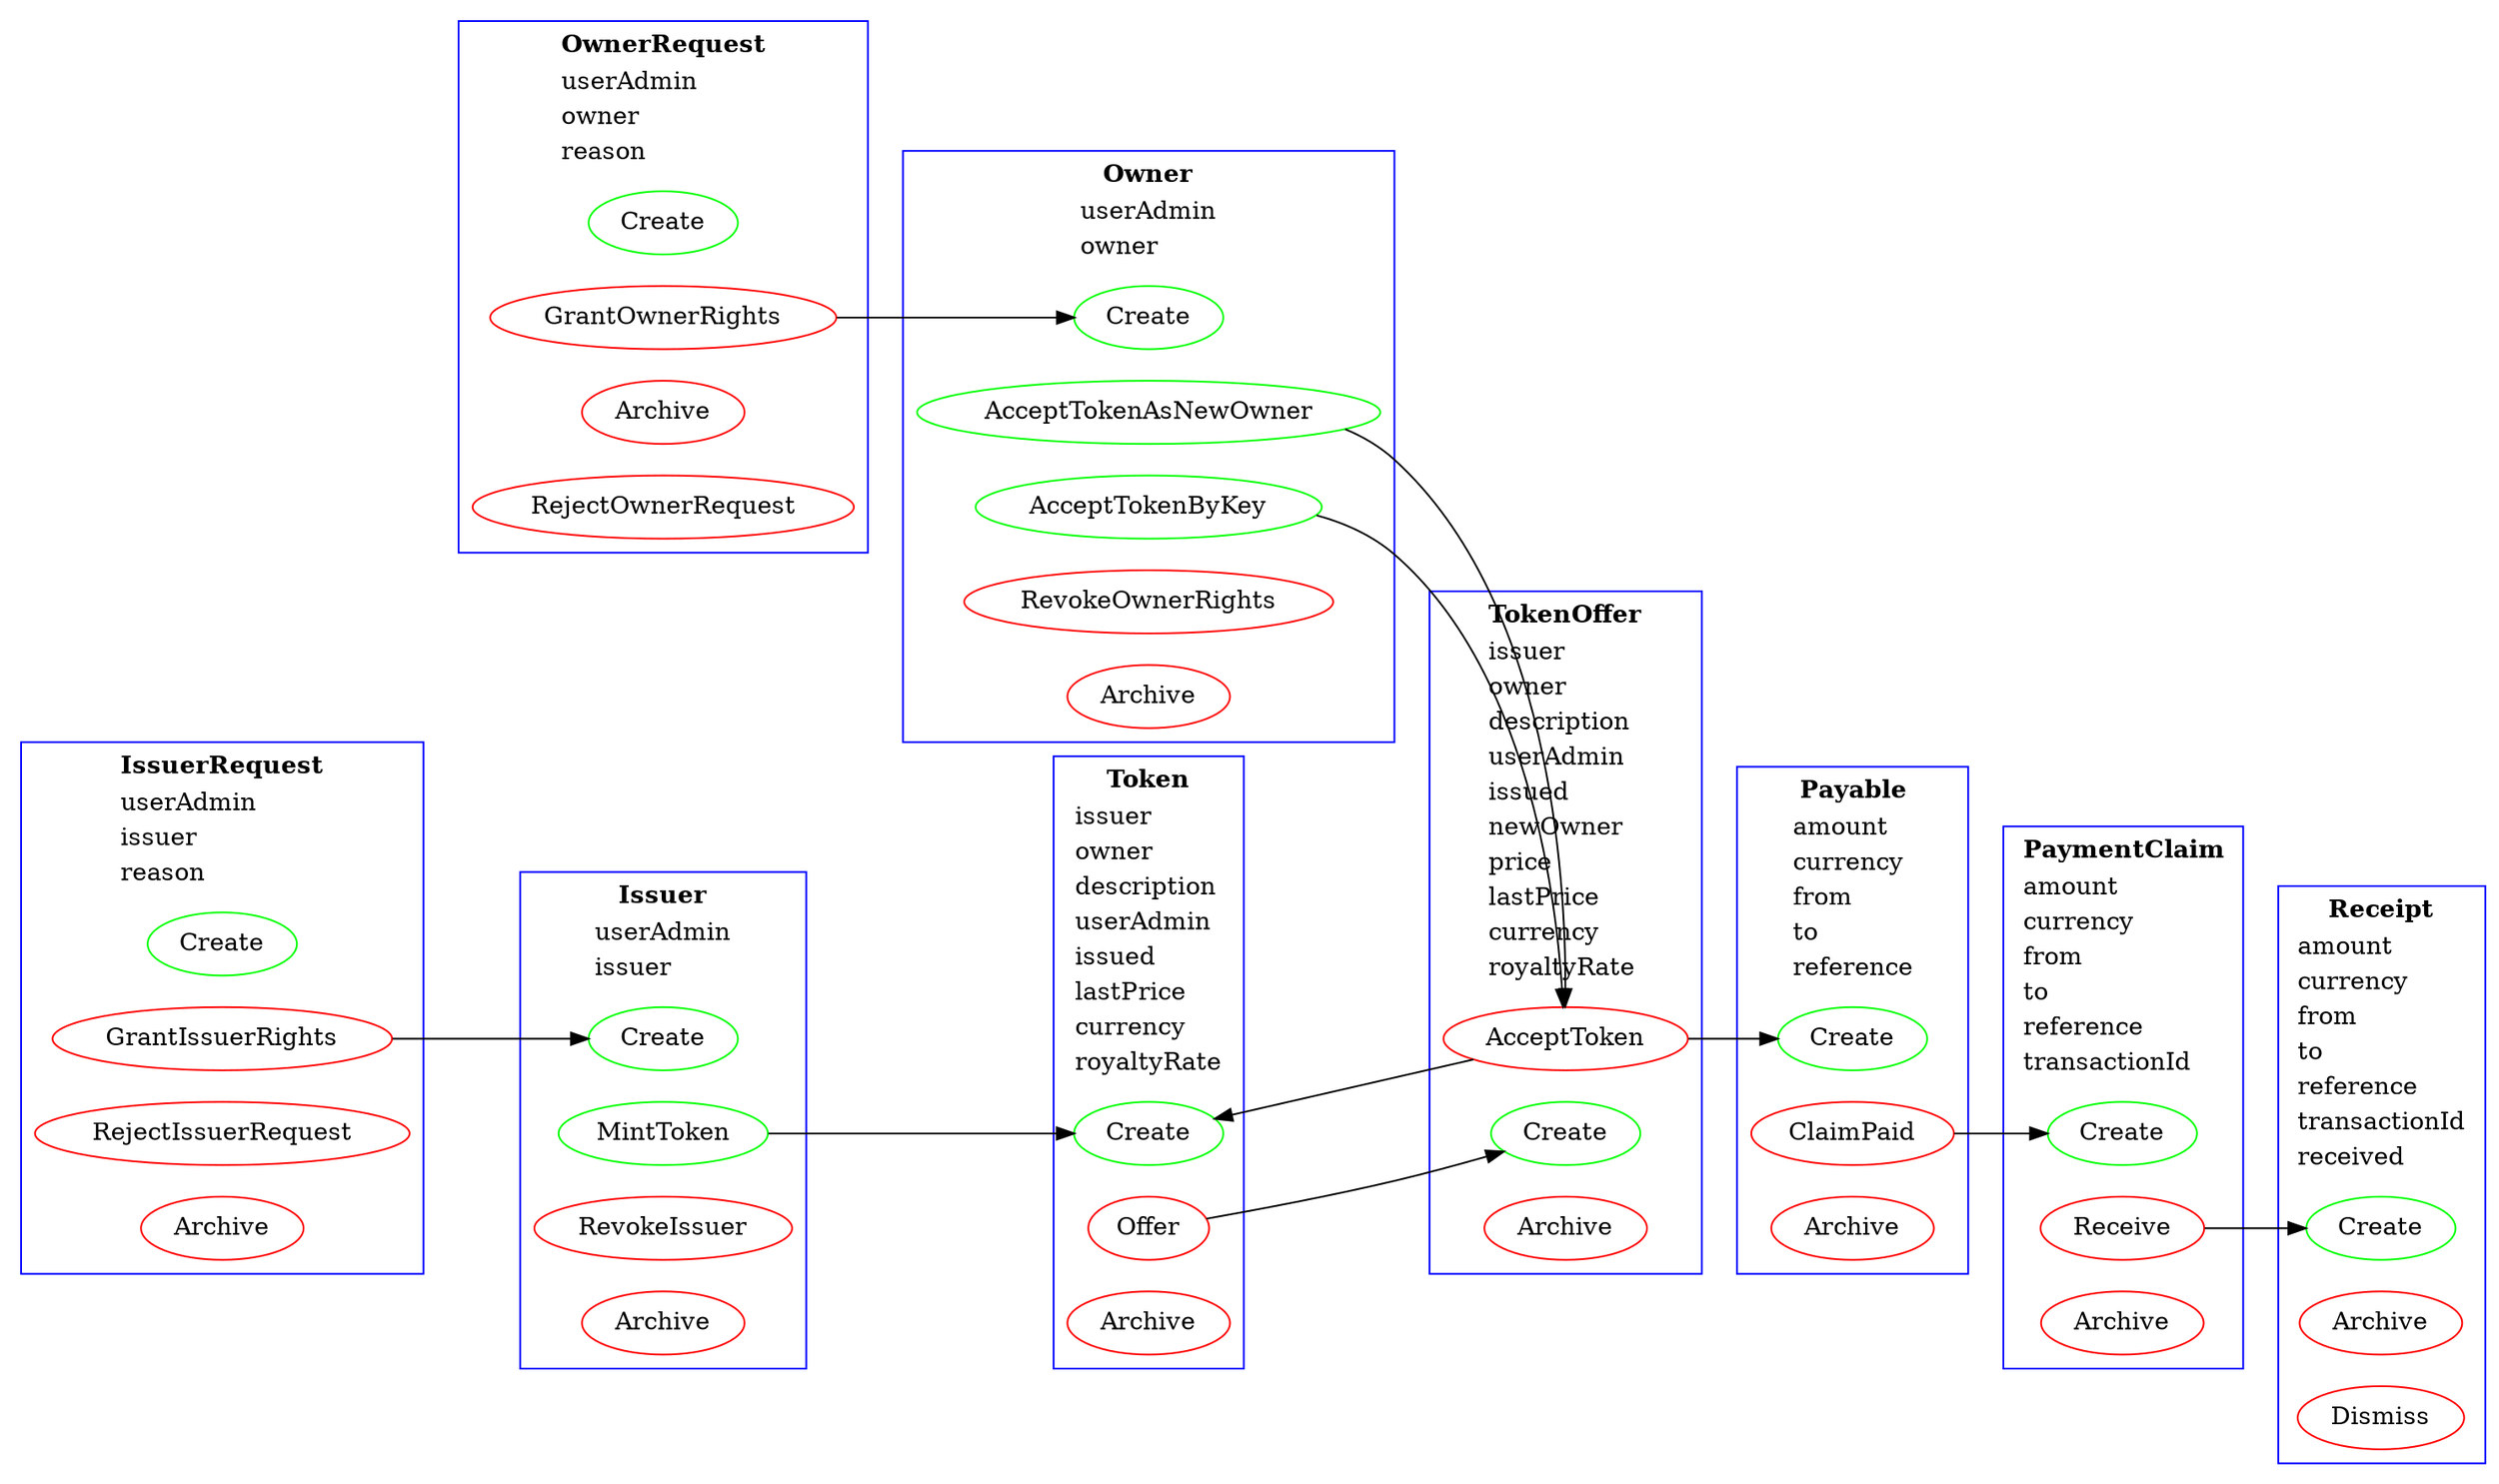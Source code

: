 digraph G {
compound=true;
rankdir=LR;
subgraph cluster_Issuer{
n0[label=Create][color=green]; 
n1[label=MintToken][color=green]; 
n2[label=RevokeIssuer][color=red]; 
n3[label=Archive][color=red]; 
label=<<table align = "left" border="0" cellborder="0" cellspacing="1">
<tr><td align="center"><b>Issuer</b></td></tr><tr><td align="left">userAdmin</td></tr> 
<tr><td align="left">issuer</td></tr> 
</table>>;color=blue
}subgraph cluster_IssuerRequest{
n4[label=Create][color=green]; 
n5[label=GrantIssuerRights][color=red]; 
n6[label=RejectIssuerRequest][color=red]; 
n7[label=Archive][color=red]; 
label=<<table align = "left" border="0" cellborder="0" cellspacing="1">
<tr><td align="center"><b>IssuerRequest</b></td></tr><tr><td align="left">userAdmin</td></tr> 
<tr><td align="left">issuer</td></tr> 
<tr><td align="left">reason</td></tr> 
</table>>;color=blue
}subgraph cluster_Owner{
n8[label=Create][color=green]; 
n9[label=AcceptTokenAsNewOwner][color=green]; 
n10[label=AcceptTokenByKey][color=green]; 
n11[label=RevokeOwnerRights][color=red]; 
n12[label=Archive][color=red]; 
label=<<table align = "left" border="0" cellborder="0" cellspacing="1">
<tr><td align="center"><b>Owner</b></td></tr><tr><td align="left">userAdmin</td></tr> 
<tr><td align="left">owner</td></tr> 
</table>>;color=blue
}subgraph cluster_OwnerRequest{
n13[label=Create][color=green]; 
n14[label=GrantOwnerRights][color=red]; 
n15[label=Archive][color=red]; 
n16[label=RejectOwnerRequest][color=red]; 
label=<<table align = "left" border="0" cellborder="0" cellspacing="1">
<tr><td align="center"><b>OwnerRequest</b></td></tr><tr><td align="left">userAdmin</td></tr> 
<tr><td align="left">owner</td></tr> 
<tr><td align="left">reason</td></tr> 
</table>>;color=blue
}subgraph cluster_Token{
n17[label=Create][color=green]; 
n18[label=Offer][color=red]; 
n19[label=Archive][color=red]; 
label=<<table align = "left" border="0" cellborder="0" cellspacing="1">
<tr><td align="center"><b>Token</b></td></tr><tr><td align="left">issuer</td></tr> 
<tr><td align="left">owner</td></tr> 
<tr><td align="left">description</td></tr> 
<tr><td align="left">userAdmin</td></tr> 
<tr><td align="left">issued</td></tr> 
<tr><td align="left">lastPrice</td></tr> 
<tr><td align="left">currency</td></tr> 
<tr><td align="left">royaltyRate</td></tr> 
</table>>;color=blue
}subgraph cluster_TokenOffer{
n20[label=Create][color=green]; 
n21[label=AcceptToken][color=red]; 
n22[label=Archive][color=red]; 
label=<<table align = "left" border="0" cellborder="0" cellspacing="1">
<tr><td align="center"><b>TokenOffer</b></td></tr><tr><td align="left">issuer</td></tr> 
<tr><td align="left">owner</td></tr> 
<tr><td align="left">description</td></tr> 
<tr><td align="left">userAdmin</td></tr> 
<tr><td align="left">issued</td></tr> 
<tr><td align="left">newOwner</td></tr> 
<tr><td align="left">price</td></tr> 
<tr><td align="left">lastPrice</td></tr> 
<tr><td align="left">currency</td></tr> 
<tr><td align="left">royaltyRate</td></tr> 
</table>>;color=blue
}subgraph cluster_Payable{
n23[label=Create][color=green]; 
n24[label=ClaimPaid][color=red]; 
n25[label=Archive][color=red]; 
label=<<table align = "left" border="0" cellborder="0" cellspacing="1">
<tr><td align="center"><b>Payable</b></td></tr><tr><td align="left">amount</td></tr> 
<tr><td align="left">currency</td></tr> 
<tr><td align="left">from</td></tr> 
<tr><td align="left">to</td></tr> 
<tr><td align="left">reference</td></tr> 
</table>>;color=blue
}subgraph cluster_PaymentClaim{
n26[label=Create][color=green]; 
n27[label=Receive][color=red]; 
n28[label=Archive][color=red]; 
label=<<table align = "left" border="0" cellborder="0" cellspacing="1">
<tr><td align="center"><b>PaymentClaim</b></td></tr><tr><td align="left">amount</td></tr> 
<tr><td align="left">currency</td></tr> 
<tr><td align="left">from</td></tr> 
<tr><td align="left">to</td></tr> 
<tr><td align="left">reference</td></tr> 
<tr><td align="left">transactionId</td></tr> 
</table>>;color=blue
}subgraph cluster_Receipt{
n29[label=Create][color=green]; 
n30[label=Archive][color=red]; 
n31[label=Dismiss][color=red]; 
label=<<table align = "left" border="0" cellborder="0" cellspacing="1">
<tr><td align="center"><b>Receipt</b></td></tr><tr><td align="left">amount</td></tr> 
<tr><td align="left">currency</td></tr> 
<tr><td align="left">from</td></tr> 
<tr><td align="left">to</td></tr> 
<tr><td align="left">reference</td></tr> 
<tr><td align="left">transactionId</td></tr> 
<tr><td align="left">received</td></tr> 
</table>>;color=blue
}n1->n17
n5->n0
n9->n21
n10->n21
n14->n8
n18->n20
n21->n23
n21->n17
n24->n26
n27->n29

}
